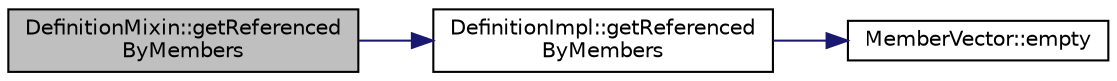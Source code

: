 digraph "DefinitionMixin::getReferencedByMembers"
{
 // LATEX_PDF_SIZE
  edge [fontname="Helvetica",fontsize="10",labelfontname="Helvetica",labelfontsize="10"];
  node [fontname="Helvetica",fontsize="10",shape=record];
  rankdir="LR";
  Node1 [label="DefinitionMixin::getReferenced\lByMembers",height=0.2,width=0.4,color="black", fillcolor="grey75", style="filled", fontcolor="black",tooltip=" "];
  Node1 -> Node2 [color="midnightblue",fontsize="10",style="solid",fontname="Helvetica"];
  Node2 [label="DefinitionImpl::getReferenced\lByMembers",height=0.2,width=0.4,color="black", fillcolor="white", style="filled",URL="$classDefinitionImpl.html#af761f68b4366152c5b242c9f1ccb847e",tooltip=" "];
  Node2 -> Node3 [color="midnightblue",fontsize="10",style="solid",fontname="Helvetica"];
  Node3 [label="MemberVector::empty",height=0.2,width=0.4,color="black", fillcolor="white", style="filled",URL="$classMemberVector.html#a185e78d7a138a4cf598ab0c564f59341",tooltip=" "];
}
